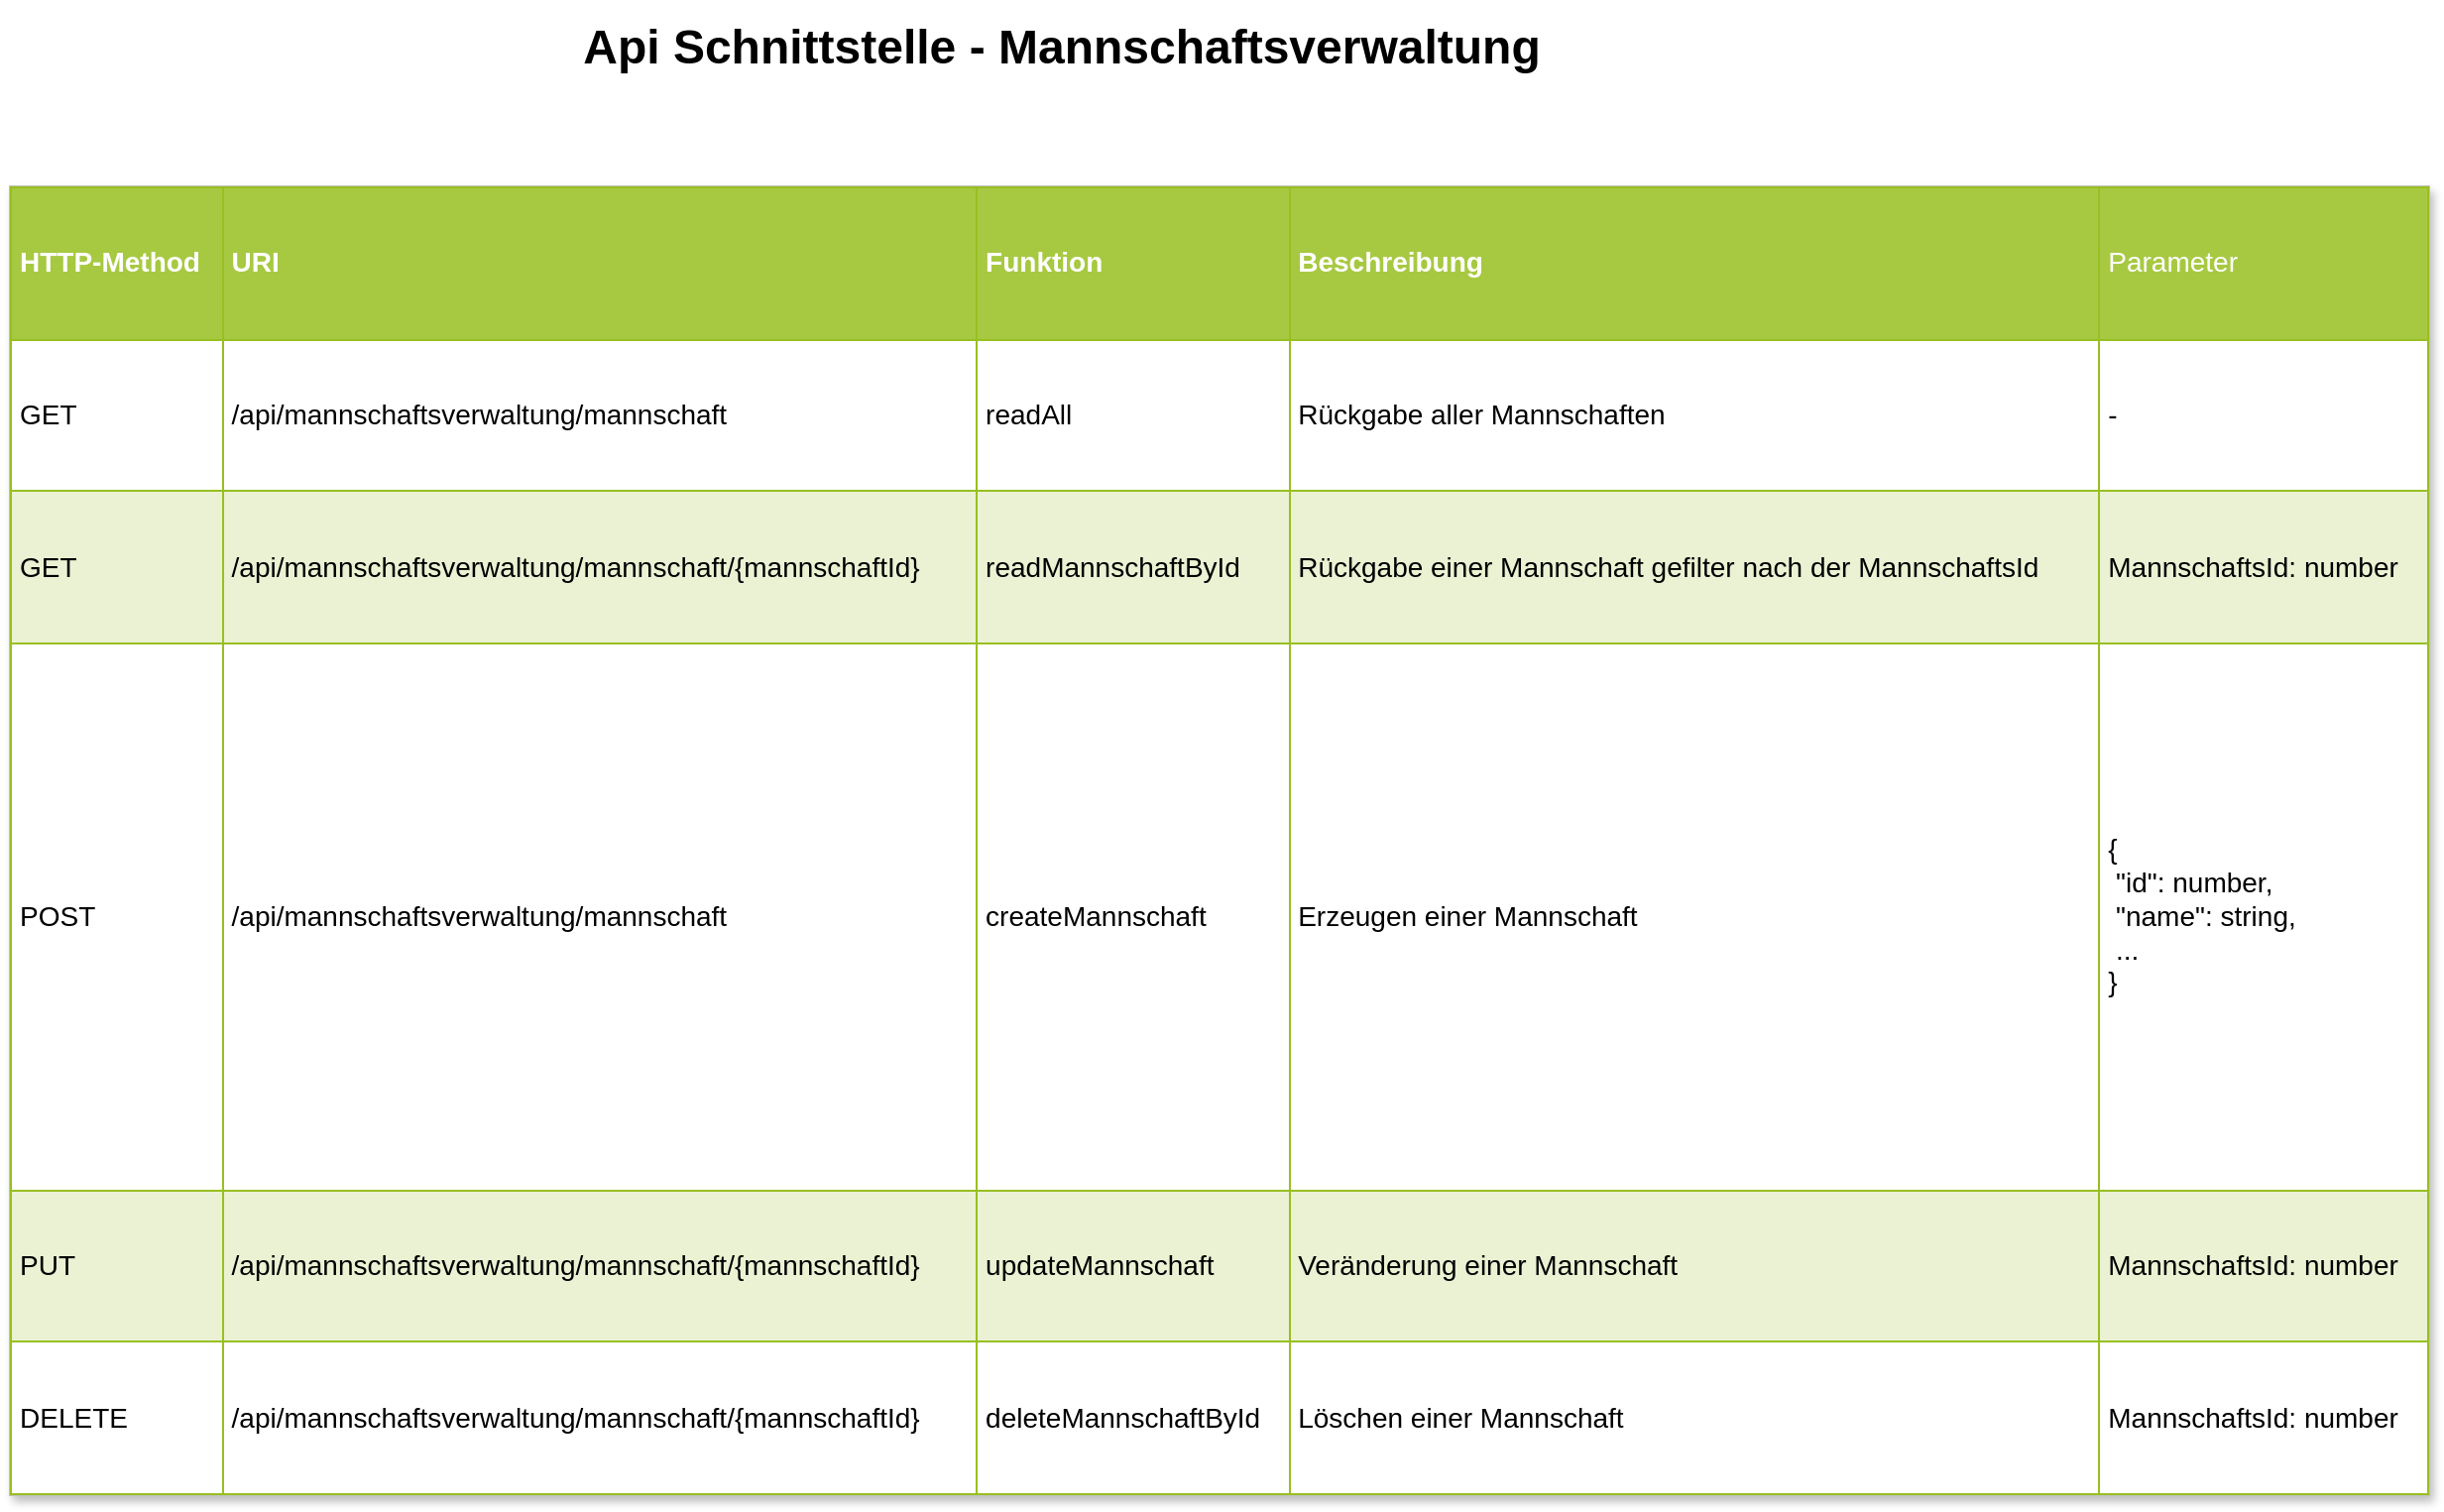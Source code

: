 <mxfile version="14.0.1" type="github">
  <diagram name="Page-1" id="bd83a815-5ea8-2e97-e5ec-87c9f400f2fa">
    <mxGraphModel dx="1355" dy="799" grid="1" gridSize="10" guides="1" tooltips="1" connect="1" arrows="1" fold="1" page="1" pageScale="1.5" pageWidth="1169" pageHeight="826" background="#ffffff" math="0" shadow="0">
      <root>
        <mxCell id="0" style=";html=1;" />
        <mxCell id="1" style=";html=1;" parent="0" />
        <mxCell id="1516e18e63f93b96-1" value="&lt;table style=&quot;width: 100% ; height: 100% ; border-collapse: collapse&quot; width=&quot;100%&quot; cellpadding=&quot;4&quot; border=&quot;1&quot;&gt;&lt;tbody&gt;&lt;tr style=&quot;background-color: #a7c942 ; color: #ffffff ; border: 1px solid #98bf21&quot;&gt;&lt;th&gt;HTTP-Method&lt;br&gt;&lt;/th&gt;&lt;th&gt;URI&lt;br&gt;&lt;/th&gt;&lt;th&gt;Funktion&lt;br&gt;&lt;/th&gt;&lt;th&gt;Beschreibung&lt;/th&gt;&lt;td&gt;Parameter&lt;br&gt;&lt;/td&gt;&lt;/tr&gt;&lt;tr style=&quot;border: 1px solid #98bf21&quot;&gt;&lt;td&gt;GET&lt;br&gt;&lt;/td&gt;&lt;td&gt;/api/mannschaftsverwaltung/mannschaft&lt;br&gt;&lt;/td&gt;&lt;td&gt;readAll&lt;br&gt;&lt;/td&gt;&lt;td&gt;Rückgabe aller Mannschaften&lt;br&gt;&lt;/td&gt;&lt;td&gt;-&lt;br&gt;&lt;/td&gt;&lt;/tr&gt;&lt;tr style=&quot;background-color: #eaf2d3 ; border: 1px solid #98bf21&quot;&gt;&lt;td&gt;GET&lt;br&gt;&lt;/td&gt;&lt;td&gt;/api/mannschaftsverwaltung/mannschaft/{mannschaftId}&lt;/td&gt;&lt;td&gt;readMannschaftById&lt;br&gt;&lt;/td&gt;&lt;td&gt;Rückgabe einer Mannschaft gefilter nach der MannschaftsId&lt;br&gt;&lt;/td&gt;&lt;td&gt;MannschaftsId: number&lt;br&gt;&lt;/td&gt;&lt;/tr&gt;&lt;tr style=&quot;border: 1px solid #98bf21&quot;&gt;&lt;td&gt;POST&lt;br&gt;&lt;/td&gt;&lt;td&gt;/api/mannschaftsverwaltung/mannschaft&lt;/td&gt;&lt;td&gt;createMannschaft&lt;br&gt;&lt;/td&gt;&lt;td&gt;Erzeugen einer Mannschaft&lt;br&gt;&lt;/td&gt;&lt;td&gt;{&lt;br&gt;&amp;nbsp;&quot;id&quot;: number,&lt;br&gt;&amp;nbsp;&quot;name&quot;: string,&lt;br&gt;&amp;nbsp;...&lt;br&gt;}&lt;br&gt;&lt;/td&gt;&lt;/tr&gt;&lt;tr style=&quot;background-color: #eaf2d3 ; border: 1px solid #98bf21&quot;&gt;&lt;td&gt;PUT&lt;br&gt;&lt;/td&gt;&lt;td&gt;/api/mannschaftsverwaltung/mannschaft/{mannschaftId}&lt;/td&gt;&lt;td&gt;updateMannschaft&lt;br&gt;&lt;/td&gt;&lt;td&gt;Veränderung einer Mannschaft&lt;br&gt;&lt;/td&gt;&lt;td&gt;MannschaftsId: number&lt;br&gt;&lt;/td&gt;&lt;/tr&gt;&lt;tr style=&quot;border: 1px solid #98bf21&quot;&gt;&lt;td&gt;DELETE&lt;br&gt;&lt;/td&gt;&lt;td&gt;/api/mannschaftsverwaltung/mannschaft/{mannschaftId}&lt;/td&gt;&lt;td&gt;deleteMannschaftById&lt;br&gt;&lt;/td&gt;&lt;td&gt;Löschen einer Mannschaft&lt;br&gt;&lt;/td&gt;&lt;td&gt;MannschaftsId: number&lt;/td&gt;&lt;/tr&gt;&lt;/tbody&gt;&lt;/table&gt;" style="text;html=1;strokeColor=#c0c0c0;fillColor=#ffffff;overflow=fill;rounded=0;shadow=1;fontSize=14;fontColor=#000000;" parent="1" vertex="1">
          <mxGeometry x="160" y="160" width="1220" height="660" as="geometry" />
        </mxCell>
        <mxCell id="1516e18e63f93b96-3" value="Api Schnittstelle - Mannschaftsverwaltung" style="text;strokeColor=none;fillColor=none;html=1;fontSize=24;fontStyle=1;verticalAlign=middle;align=center;rounded=0;shadow=1;" parent="1" vertex="1">
          <mxGeometry x="300" y="70" width="780" height="40" as="geometry" />
        </mxCell>
      </root>
    </mxGraphModel>
  </diagram>
</mxfile>
